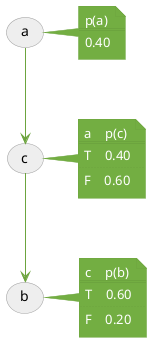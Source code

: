 @startuml
skinparam shadowing false
skinparam stereotypeCBackgroundColor #5B9BD5
skinparam usecase {
  BackgroundColor #EEEEEE
  BorderColor #9E9E9E

  ArrowColor #6CA43E
  ActorBorderColor #6CA43E
}

skinparam note {
  BackgroundColor #73AE42
  BorderColor #6CA43E
  FontColor white
}

(a) --> (c)
(c) --> (b)

note right of (a)
    p(a)
    ==
    0.40
end note
note right of (c)
    a    p(c)
    ==
    T    0.40
    ..
    F    0.60
end note
note right of (b)
    c    p(b)
    ==
    T    0.60
    ..
    F    0.20
end note

@enduml
